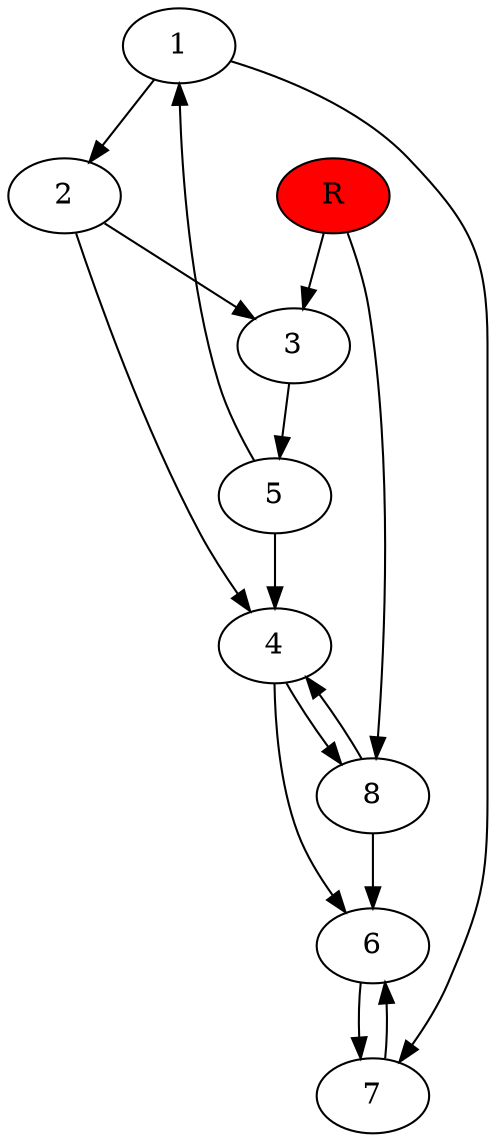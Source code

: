 digraph prb13171 {
	1
	2
	3
	4
	5
	6
	7
	8
	R [fillcolor="#ff0000" style=filled]
	1 -> 2
	1 -> 7
	2 -> 3
	2 -> 4
	3 -> 5
	4 -> 6
	4 -> 8
	5 -> 1
	5 -> 4
	6 -> 7
	7 -> 6
	8 -> 4
	8 -> 6
	R -> 3
	R -> 8
}
